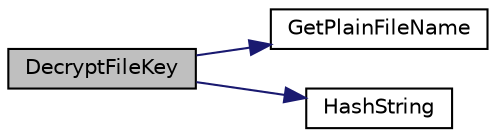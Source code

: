 digraph G
{
  edge [fontname="Helvetica",fontsize="10",labelfontname="Helvetica",labelfontsize="10"];
  node [fontname="Helvetica",fontsize="10",shape=record];
  rankdir="LR";
  Node1 [label="DecryptFileKey",height=0.2,width=0.4,color="black", fillcolor="grey75", style="filled" fontcolor="black"];
  Node1 -> Node2 [color="midnightblue",fontsize="10",style="solid",fontname="Helvetica"];
  Node2 [label="GetPlainFileName",height=0.2,width=0.4,color="black", fillcolor="white", style="filled",URL="$_file_stream_8cpp.html#a4182f61165951a9334874d488e089844"];
  Node1 -> Node3 [color="midnightblue",fontsize="10",style="solid",fontname="Helvetica"];
  Node3 [label="HashString",height=0.2,width=0.4,color="black", fillcolor="white", style="filled",URL="$_s_base_common_8cpp.html#a253e7854c54b950673d285bc8ceba83a"];
}
